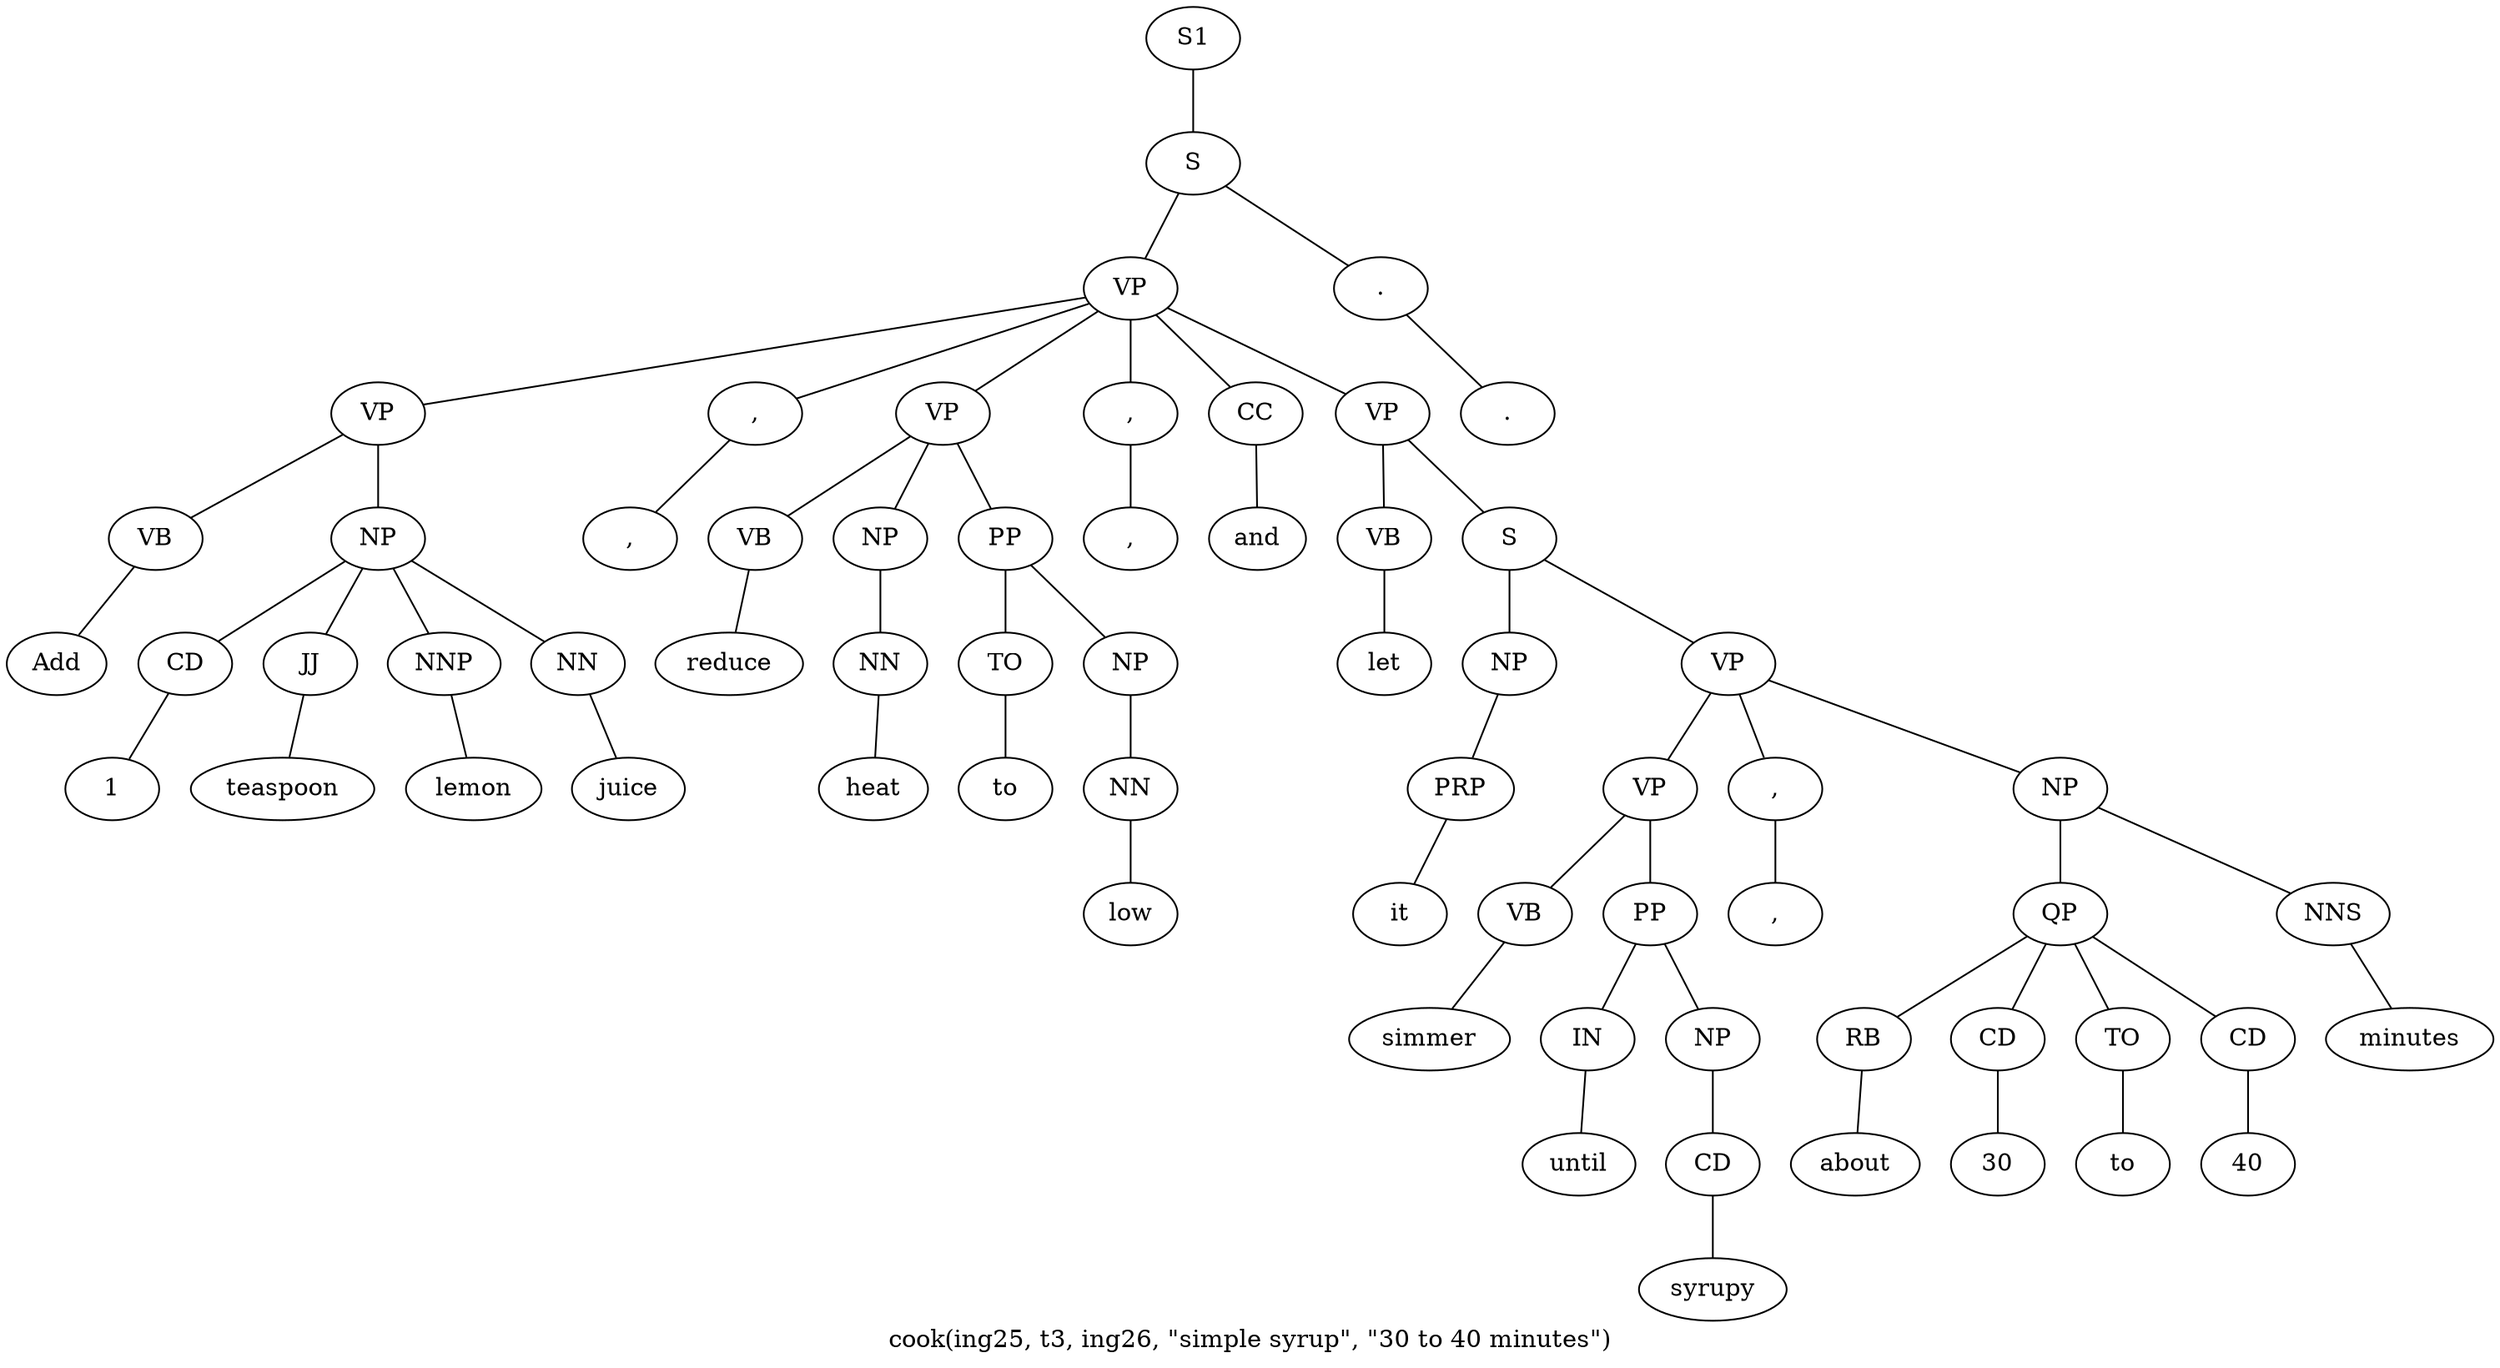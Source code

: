 graph SyntaxGraph {
	label = "cook(ing25, t3, ing26, \"simple syrup\", \"30 to 40 minutes\")";
	Node0 [label="S1"];
	Node1 [label="S"];
	Node2 [label="VP"];
	Node3 [label="VP"];
	Node4 [label="VB"];
	Node5 [label="Add"];
	Node6 [label="NP"];
	Node7 [label="CD"];
	Node8 [label="1"];
	Node9 [label="JJ"];
	Node10 [label="teaspoon"];
	Node11 [label="NNP"];
	Node12 [label="lemon"];
	Node13 [label="NN"];
	Node14 [label="juice"];
	Node15 [label=","];
	Node16 [label=","];
	Node17 [label="VP"];
	Node18 [label="VB"];
	Node19 [label="reduce"];
	Node20 [label="NP"];
	Node21 [label="NN"];
	Node22 [label="heat"];
	Node23 [label="PP"];
	Node24 [label="TO"];
	Node25 [label="to"];
	Node26 [label="NP"];
	Node27 [label="NN"];
	Node28 [label="low"];
	Node29 [label=","];
	Node30 [label=","];
	Node31 [label="CC"];
	Node32 [label="and"];
	Node33 [label="VP"];
	Node34 [label="VB"];
	Node35 [label="let"];
	Node36 [label="S"];
	Node37 [label="NP"];
	Node38 [label="PRP"];
	Node39 [label="it"];
	Node40 [label="VP"];
	Node41 [label="VP"];
	Node42 [label="VB"];
	Node43 [label="simmer"];
	Node44 [label="PP"];
	Node45 [label="IN"];
	Node46 [label="until"];
	Node47 [label="NP"];
	Node48 [label="CD"];
	Node49 [label="syrupy"];
	Node50 [label=","];
	Node51 [label=","];
	Node52 [label="NP"];
	Node53 [label="QP"];
	Node54 [label="RB"];
	Node55 [label="about"];
	Node56 [label="CD"];
	Node57 [label="30"];
	Node58 [label="TO"];
	Node59 [label="to"];
	Node60 [label="CD"];
	Node61 [label="40"];
	Node62 [label="NNS"];
	Node63 [label="minutes"];
	Node64 [label="."];
	Node65 [label="."];

	Node0 -- Node1;
	Node1 -- Node2;
	Node1 -- Node64;
	Node2 -- Node3;
	Node2 -- Node15;
	Node2 -- Node17;
	Node2 -- Node29;
	Node2 -- Node31;
	Node2 -- Node33;
	Node3 -- Node4;
	Node3 -- Node6;
	Node4 -- Node5;
	Node6 -- Node7;
	Node6 -- Node9;
	Node6 -- Node11;
	Node6 -- Node13;
	Node7 -- Node8;
	Node9 -- Node10;
	Node11 -- Node12;
	Node13 -- Node14;
	Node15 -- Node16;
	Node17 -- Node18;
	Node17 -- Node20;
	Node17 -- Node23;
	Node18 -- Node19;
	Node20 -- Node21;
	Node21 -- Node22;
	Node23 -- Node24;
	Node23 -- Node26;
	Node24 -- Node25;
	Node26 -- Node27;
	Node27 -- Node28;
	Node29 -- Node30;
	Node31 -- Node32;
	Node33 -- Node34;
	Node33 -- Node36;
	Node34 -- Node35;
	Node36 -- Node37;
	Node36 -- Node40;
	Node37 -- Node38;
	Node38 -- Node39;
	Node40 -- Node41;
	Node40 -- Node50;
	Node40 -- Node52;
	Node41 -- Node42;
	Node41 -- Node44;
	Node42 -- Node43;
	Node44 -- Node45;
	Node44 -- Node47;
	Node45 -- Node46;
	Node47 -- Node48;
	Node48 -- Node49;
	Node50 -- Node51;
	Node52 -- Node53;
	Node52 -- Node62;
	Node53 -- Node54;
	Node53 -- Node56;
	Node53 -- Node58;
	Node53 -- Node60;
	Node54 -- Node55;
	Node56 -- Node57;
	Node58 -- Node59;
	Node60 -- Node61;
	Node62 -- Node63;
	Node64 -- Node65;
}